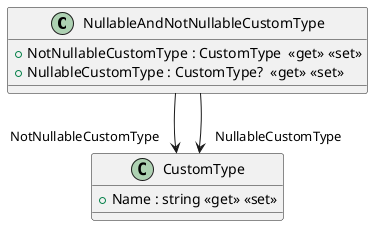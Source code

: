 @startuml
class NullableAndNotNullableCustomType {
    + NotNullableCustomType : CustomType  <<get>> <<set>>
    + NullableCustomType : CustomType?  <<get>> <<set>>
}
class CustomType {
    + Name : string <<get>> <<set>>
}
NullableAndNotNullableCustomType --> "NotNullableCustomType" CustomType
NullableAndNotNullableCustomType --> "NullableCustomType" CustomType
@enduml

